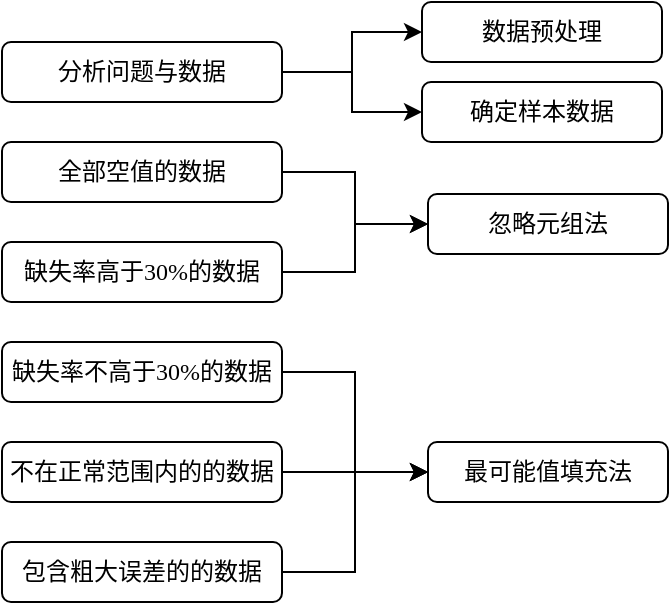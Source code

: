 <mxfile version="13.6.10" type="github">
  <diagram id="pTkaRg3z5hCBJYmHVtNs" name="Page-1">
    <mxGraphModel dx="786" dy="465" grid="0" gridSize="10" guides="1" tooltips="1" connect="1" arrows="1" fold="1" page="1" pageScale="1" pageWidth="827" pageHeight="1169" math="0" shadow="0">
      <root>
        <mxCell id="0" />
        <mxCell id="1" parent="0" />
        <mxCell id="clMP0sBCgT8EzZgTwloC-6" style="edgeStyle=orthogonalEdgeStyle;rounded=0;orthogonalLoop=1;jettySize=auto;html=1;entryX=0;entryY=0.5;entryDx=0;entryDy=0;fontFamily=Times New Roman;" edge="1" parent="1" source="clMP0sBCgT8EzZgTwloC-1" target="clMP0sBCgT8EzZgTwloC-4">
          <mxGeometry relative="1" as="geometry">
            <mxPoint x="320" y="65" as="targetPoint" />
            <Array as="points">
              <mxPoint x="285" y="95" />
              <mxPoint x="285" y="75" />
            </Array>
          </mxGeometry>
        </mxCell>
        <mxCell id="clMP0sBCgT8EzZgTwloC-7" style="edgeStyle=orthogonalEdgeStyle;rounded=0;orthogonalLoop=1;jettySize=auto;html=1;exitX=1;exitY=0.5;exitDx=0;exitDy=0;entryX=0;entryY=0.5;entryDx=0;entryDy=0;fontFamily=Times New Roman;" edge="1" parent="1" source="clMP0sBCgT8EzZgTwloC-1" target="clMP0sBCgT8EzZgTwloC-5">
          <mxGeometry relative="1" as="geometry" />
        </mxCell>
        <mxCell id="clMP0sBCgT8EzZgTwloC-1" value="分析问题与数据" style="rounded=1;whiteSpace=wrap;html=1;fontFamily=Times New Roman;" vertex="1" parent="1">
          <mxGeometry x="110" y="80" width="140" height="30" as="geometry" />
        </mxCell>
        <mxCell id="clMP0sBCgT8EzZgTwloC-4" value="数据预处理" style="rounded=1;whiteSpace=wrap;html=1;fontFamily=Times New Roman;" vertex="1" parent="1">
          <mxGeometry x="320" y="60" width="120" height="30" as="geometry" />
        </mxCell>
        <mxCell id="clMP0sBCgT8EzZgTwloC-5" value="确定样本数据" style="rounded=1;whiteSpace=wrap;html=1;fontFamily=Times New Roman;" vertex="1" parent="1">
          <mxGeometry x="320" y="100" width="120" height="30" as="geometry" />
        </mxCell>
        <mxCell id="clMP0sBCgT8EzZgTwloC-16" style="edgeStyle=orthogonalEdgeStyle;rounded=0;orthogonalLoop=1;jettySize=auto;html=1;entryX=0;entryY=0.5;entryDx=0;entryDy=0;fontFamily=Times New Roman;" edge="1" parent="1" source="clMP0sBCgT8EzZgTwloC-13" target="clMP0sBCgT8EzZgTwloC-24">
          <mxGeometry relative="1" as="geometry">
            <mxPoint x="320" y="165" as="targetPoint" />
          </mxGeometry>
        </mxCell>
        <mxCell id="clMP0sBCgT8EzZgTwloC-13" value="全部空值的数据" style="rounded=1;whiteSpace=wrap;html=1;fontFamily=Times New Roman;" vertex="1" parent="1">
          <mxGeometry x="110" y="130" width="140" height="30" as="geometry" />
        </mxCell>
        <mxCell id="clMP0sBCgT8EzZgTwloC-19" style="edgeStyle=orthogonalEdgeStyle;rounded=0;orthogonalLoop=1;jettySize=auto;html=1;entryX=0;entryY=0.5;entryDx=0;entryDy=0;fontFamily=Times New Roman;" edge="1" parent="1" source="clMP0sBCgT8EzZgTwloC-17" target="clMP0sBCgT8EzZgTwloC-24">
          <mxGeometry relative="1" as="geometry">
            <mxPoint x="320" y="235" as="targetPoint" />
          </mxGeometry>
        </mxCell>
        <mxCell id="clMP0sBCgT8EzZgTwloC-17" value="缺失率高于30%的数据" style="rounded=1;whiteSpace=wrap;html=1;fontFamily=Times New Roman;" vertex="1" parent="1">
          <mxGeometry x="110" y="180" width="140" height="30" as="geometry" />
        </mxCell>
        <mxCell id="clMP0sBCgT8EzZgTwloC-25" style="edgeStyle=orthogonalEdgeStyle;rounded=0;orthogonalLoop=1;jettySize=auto;html=1;entryX=0;entryY=0.5;entryDx=0;entryDy=0;fontFamily=Times New Roman;" edge="1" parent="1" source="clMP0sBCgT8EzZgTwloC-20" target="clMP0sBCgT8EzZgTwloC-23">
          <mxGeometry relative="1" as="geometry" />
        </mxCell>
        <mxCell id="clMP0sBCgT8EzZgTwloC-20" value="缺失率不高于30%的数据" style="rounded=1;whiteSpace=wrap;html=1;fontFamily=Times New Roman;" vertex="1" parent="1">
          <mxGeometry x="110" y="230" width="140" height="30" as="geometry" />
        </mxCell>
        <mxCell id="clMP0sBCgT8EzZgTwloC-26" style="edgeStyle=orthogonalEdgeStyle;rounded=0;orthogonalLoop=1;jettySize=auto;html=1;entryX=0;entryY=0.5;entryDx=0;entryDy=0;fontFamily=Times New Roman;" edge="1" parent="1" source="clMP0sBCgT8EzZgTwloC-21" target="clMP0sBCgT8EzZgTwloC-23">
          <mxGeometry relative="1" as="geometry" />
        </mxCell>
        <mxCell id="clMP0sBCgT8EzZgTwloC-21" value="不在正常范围内的的数据" style="rounded=1;whiteSpace=wrap;html=1;fontFamily=Times New Roman;" vertex="1" parent="1">
          <mxGeometry x="110" y="280" width="140" height="30" as="geometry" />
        </mxCell>
        <mxCell id="clMP0sBCgT8EzZgTwloC-27" style="edgeStyle=orthogonalEdgeStyle;rounded=0;orthogonalLoop=1;jettySize=auto;html=1;entryX=0;entryY=0.5;entryDx=0;entryDy=0;fontFamily=Times New Roman;" edge="1" parent="1" source="clMP0sBCgT8EzZgTwloC-22" target="clMP0sBCgT8EzZgTwloC-23">
          <mxGeometry relative="1" as="geometry" />
        </mxCell>
        <mxCell id="clMP0sBCgT8EzZgTwloC-22" value="包含粗大误差的的数据" style="rounded=1;whiteSpace=wrap;html=1;fontFamily=Times New Roman;" vertex="1" parent="1">
          <mxGeometry x="110" y="330" width="140" height="30" as="geometry" />
        </mxCell>
        <mxCell id="clMP0sBCgT8EzZgTwloC-23" value="最可能值填充法" style="rounded=1;whiteSpace=wrap;html=1;fontFamily=Times New Roman;" vertex="1" parent="1">
          <mxGeometry x="323" y="280" width="120" height="30" as="geometry" />
        </mxCell>
        <mxCell id="clMP0sBCgT8EzZgTwloC-24" value="忽略元组法" style="rounded=1;whiteSpace=wrap;html=1;fontFamily=Times New Roman;" vertex="1" parent="1">
          <mxGeometry x="323" y="156" width="120" height="30" as="geometry" />
        </mxCell>
      </root>
    </mxGraphModel>
  </diagram>
</mxfile>
